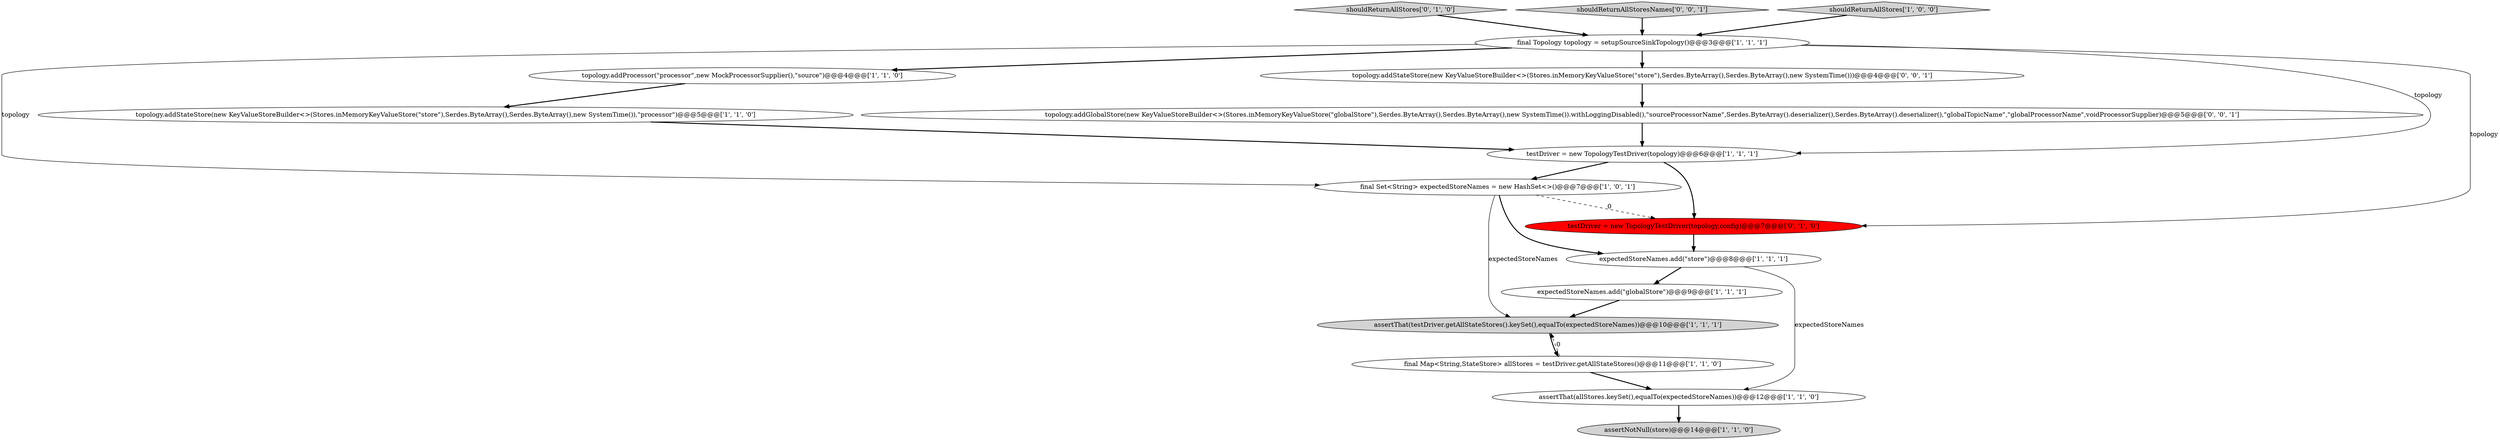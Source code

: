 digraph {
7 [style = filled, label = "final Set<String> expectedStoreNames = new HashSet<>()@@@7@@@['1', '0', '1']", fillcolor = white, shape = ellipse image = "AAA0AAABBB1BBB"];
12 [style = filled, label = "shouldReturnAllStores['0', '1', '0']", fillcolor = lightgray, shape = diamond image = "AAA0AAABBB2BBB"];
5 [style = filled, label = "final Map<String,StateStore> allStores = testDriver.getAllStateStores()@@@11@@@['1', '1', '0']", fillcolor = white, shape = ellipse image = "AAA0AAABBB1BBB"];
3 [style = filled, label = "assertNotNull(store)@@@14@@@['1', '1', '0']", fillcolor = lightgray, shape = ellipse image = "AAA0AAABBB1BBB"];
10 [style = filled, label = "topology.addStateStore(new KeyValueStoreBuilder<>(Stores.inMemoryKeyValueStore(\"store\"),Serdes.ByteArray(),Serdes.ByteArray(),new SystemTime()),\"processor\")@@@5@@@['1', '1', '0']", fillcolor = white, shape = ellipse image = "AAA0AAABBB1BBB"];
6 [style = filled, label = "topology.addProcessor(\"processor\",new MockProcessorSupplier(),\"source\")@@@4@@@['1', '1', '0']", fillcolor = white, shape = ellipse image = "AAA0AAABBB1BBB"];
15 [style = filled, label = "topology.addGlobalStore(new KeyValueStoreBuilder<>(Stores.inMemoryKeyValueStore(\"globalStore\"),Serdes.ByteArray(),Serdes.ByteArray(),new SystemTime()).withLoggingDisabled(),\"sourceProcessorName\",Serdes.ByteArray().deserializer(),Serdes.ByteArray().deserializer(),\"globalTopicName\",\"globalProcessorName\",voidProcessorSupplier)@@@5@@@['0', '0', '1']", fillcolor = white, shape = ellipse image = "AAA0AAABBB3BBB"];
14 [style = filled, label = "shouldReturnAllStoresNames['0', '0', '1']", fillcolor = lightgray, shape = diamond image = "AAA0AAABBB3BBB"];
0 [style = filled, label = "testDriver = new TopologyTestDriver(topology)@@@6@@@['1', '1', '1']", fillcolor = white, shape = ellipse image = "AAA0AAABBB1BBB"];
16 [style = filled, label = "topology.addStateStore(new KeyValueStoreBuilder<>(Stores.inMemoryKeyValueStore(\"store\"),Serdes.ByteArray(),Serdes.ByteArray(),new SystemTime()))@@@4@@@['0', '0', '1']", fillcolor = white, shape = ellipse image = "AAA0AAABBB3BBB"];
2 [style = filled, label = "shouldReturnAllStores['1', '0', '0']", fillcolor = lightgray, shape = diamond image = "AAA0AAABBB1BBB"];
8 [style = filled, label = "expectedStoreNames.add(\"globalStore\")@@@9@@@['1', '1', '1']", fillcolor = white, shape = ellipse image = "AAA0AAABBB1BBB"];
9 [style = filled, label = "assertThat(allStores.keySet(),equalTo(expectedStoreNames))@@@12@@@['1', '1', '0']", fillcolor = white, shape = ellipse image = "AAA0AAABBB1BBB"];
4 [style = filled, label = "expectedStoreNames.add(\"store\")@@@8@@@['1', '1', '1']", fillcolor = white, shape = ellipse image = "AAA0AAABBB1BBB"];
13 [style = filled, label = "testDriver = new TopologyTestDriver(topology,config)@@@7@@@['0', '1', '0']", fillcolor = red, shape = ellipse image = "AAA1AAABBB2BBB"];
11 [style = filled, label = "assertThat(testDriver.getAllStateStores().keySet(),equalTo(expectedStoreNames))@@@10@@@['1', '1', '1']", fillcolor = lightgray, shape = ellipse image = "AAA0AAABBB1BBB"];
1 [style = filled, label = "final Topology topology = setupSourceSinkTopology()@@@3@@@['1', '1', '1']", fillcolor = white, shape = ellipse image = "AAA0AAABBB1BBB"];
16->15 [style = bold, label=""];
0->13 [style = bold, label=""];
5->9 [style = bold, label=""];
2->1 [style = bold, label=""];
1->7 [style = solid, label="topology"];
4->9 [style = solid, label="expectedStoreNames"];
7->4 [style = bold, label=""];
12->1 [style = bold, label=""];
14->1 [style = bold, label=""];
0->7 [style = bold, label=""];
7->11 [style = solid, label="expectedStoreNames"];
11->5 [style = bold, label=""];
1->6 [style = bold, label=""];
5->11 [style = dashed, label="0"];
1->16 [style = bold, label=""];
15->0 [style = bold, label=""];
6->10 [style = bold, label=""];
10->0 [style = bold, label=""];
7->13 [style = dashed, label="0"];
1->13 [style = solid, label="topology"];
9->3 [style = bold, label=""];
4->8 [style = bold, label=""];
1->0 [style = solid, label="topology"];
8->11 [style = bold, label=""];
13->4 [style = bold, label=""];
}
